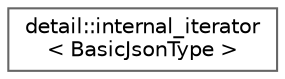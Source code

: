 digraph "Gráfico de jerarquía de clases"
{
 // LATEX_PDF_SIZE
  bgcolor="transparent";
  edge [fontname=Helvetica,fontsize=10,labelfontname=Helvetica,labelfontsize=10];
  node [fontname=Helvetica,fontsize=10,shape=box,height=0.2,width=0.4];
  rankdir="LR";
  Node0 [id="Node000000",label="detail::internal_iterator\l\< BasicJsonType \>",height=0.2,width=0.4,color="grey40", fillcolor="white", style="filled",URL="$structdetail_1_1internal__iterator.html",tooltip="an iterator value"];
}

